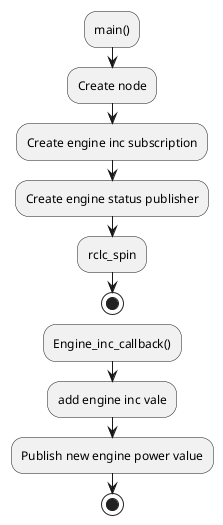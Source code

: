 @startuml

:main();
:Create node;
:Create engine inc subscription; 
:Create engine status publisher;
:rclc_spin;

stop


:Engine_inc_callback();
:add engine inc vale;
:Publish new engine power value;
stop

@enduml